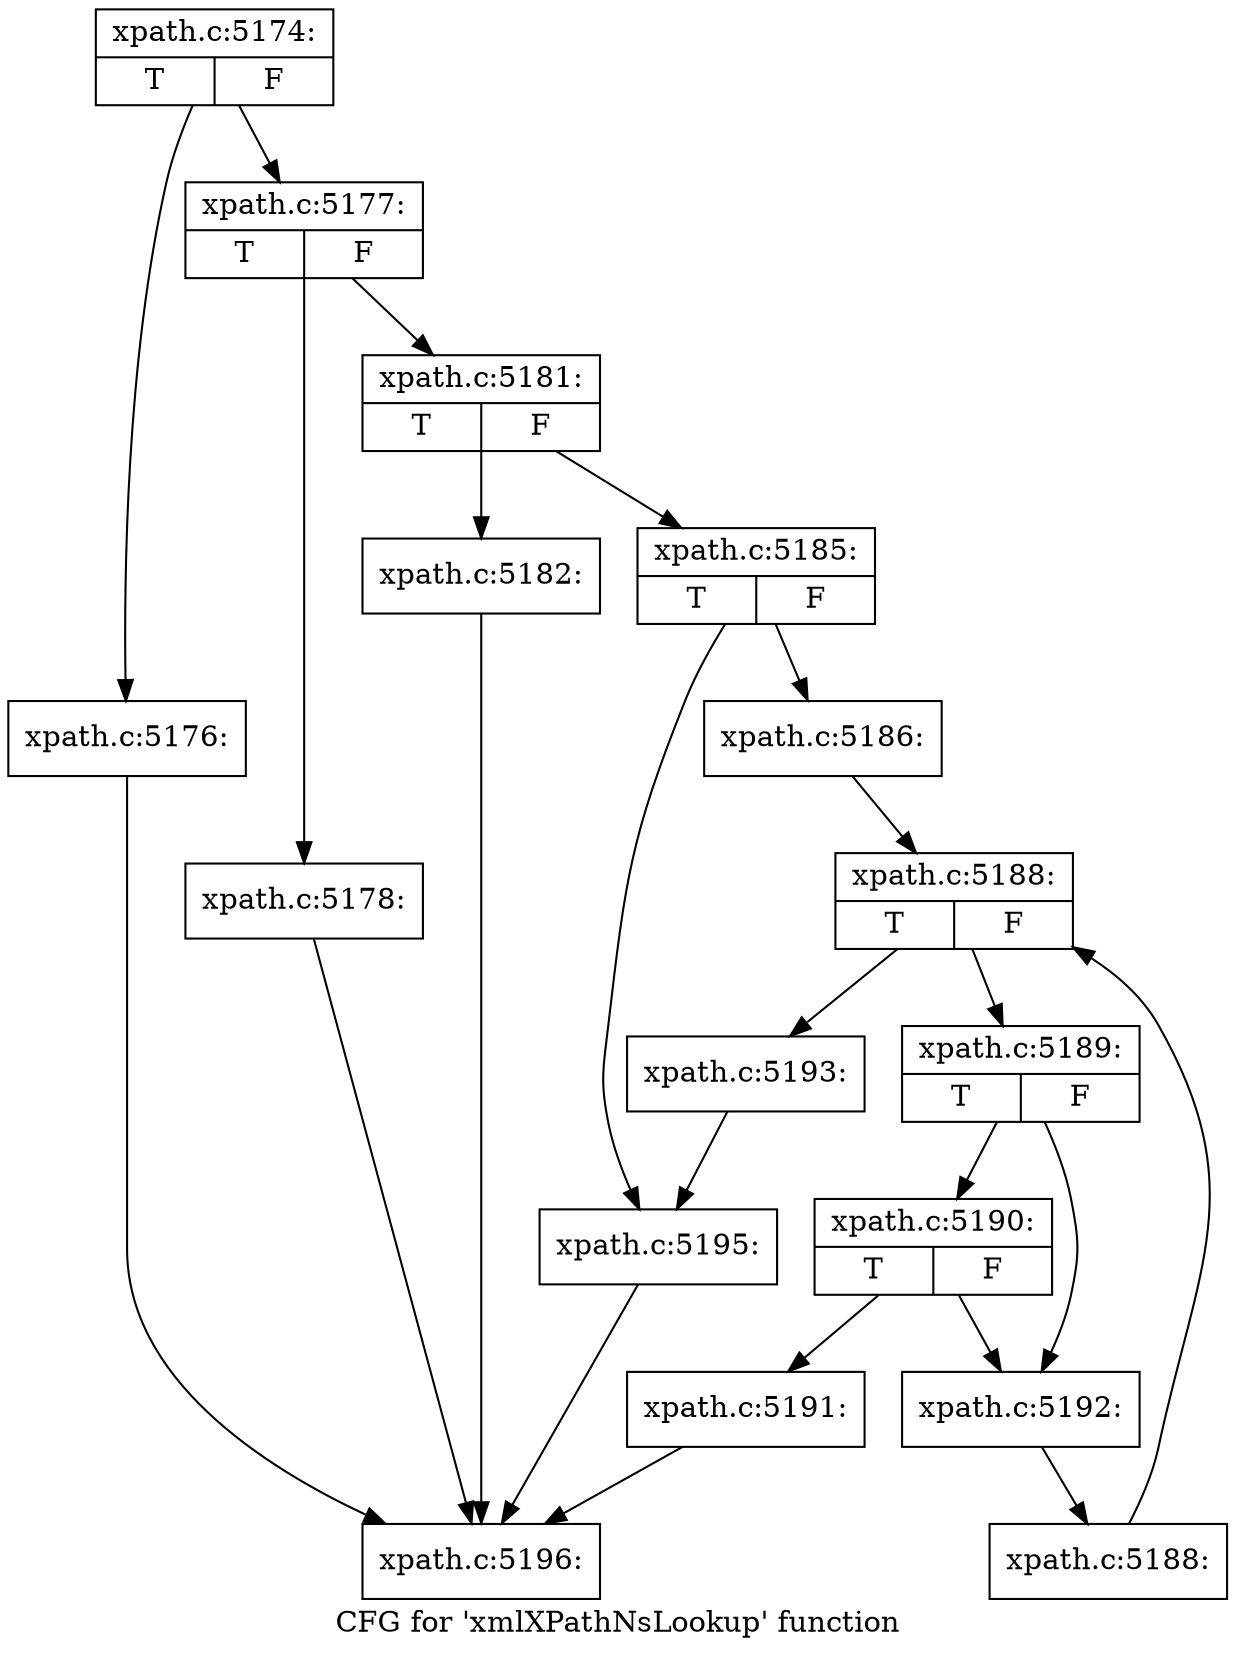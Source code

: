 digraph "CFG for 'xmlXPathNsLookup' function" {
	label="CFG for 'xmlXPathNsLookup' function";

	Node0x55e6b260a090 [shape=record,label="{xpath.c:5174:|{<s0>T|<s1>F}}"];
	Node0x55e6b260a090 -> Node0x55e6b2608510;
	Node0x55e6b260a090 -> Node0x55e6b26123e0;
	Node0x55e6b2608510 [shape=record,label="{xpath.c:5176:}"];
	Node0x55e6b2608510 -> Node0x55e6b260ca50;
	Node0x55e6b26123e0 [shape=record,label="{xpath.c:5177:|{<s0>T|<s1>F}}"];
	Node0x55e6b26123e0 -> Node0x55e6b2612840;
	Node0x55e6b26123e0 -> Node0x55e6b2612890;
	Node0x55e6b2612840 [shape=record,label="{xpath.c:5178:}"];
	Node0x55e6b2612840 -> Node0x55e6b260ca50;
	Node0x55e6b2612890 [shape=record,label="{xpath.c:5181:|{<s0>T|<s1>F}}"];
	Node0x55e6b2612890 -> Node0x55e6b2612cf0;
	Node0x55e6b2612890 -> Node0x55e6b2612d40;
	Node0x55e6b2612cf0 [shape=record,label="{xpath.c:5182:}"];
	Node0x55e6b2612cf0 -> Node0x55e6b260ca50;
	Node0x55e6b2612d40 [shape=record,label="{xpath.c:5185:|{<s0>T|<s1>F}}"];
	Node0x55e6b2612d40 -> Node0x55e6b26134f0;
	Node0x55e6b2612d40 -> Node0x55e6b2613540;
	Node0x55e6b26134f0 [shape=record,label="{xpath.c:5186:}"];
	Node0x55e6b26134f0 -> Node0x55e6b2613d90;
	Node0x55e6b2613d90 [shape=record,label="{xpath.c:5188:|{<s0>T|<s1>F}}"];
	Node0x55e6b2613d90 -> Node0x55e6b2614010;
	Node0x55e6b2613d90 -> Node0x55e6b2613bf0;
	Node0x55e6b2614010 [shape=record,label="{xpath.c:5189:|{<s0>T|<s1>F}}"];
	Node0x55e6b2614010 -> Node0x55e6b26144e0;
	Node0x55e6b2614010 -> Node0x55e6b2614490;
	Node0x55e6b26144e0 [shape=record,label="{xpath.c:5190:|{<s0>T|<s1>F}}"];
	Node0x55e6b26144e0 -> Node0x55e6b2614440;
	Node0x55e6b26144e0 -> Node0x55e6b2614490;
	Node0x55e6b2614440 [shape=record,label="{xpath.c:5191:}"];
	Node0x55e6b2614440 -> Node0x55e6b260ca50;
	Node0x55e6b2614490 [shape=record,label="{xpath.c:5192:}"];
	Node0x55e6b2614490 -> Node0x55e6b2613f80;
	Node0x55e6b2613f80 [shape=record,label="{xpath.c:5188:}"];
	Node0x55e6b2613f80 -> Node0x55e6b2613d90;
	Node0x55e6b2613bf0 [shape=record,label="{xpath.c:5193:}"];
	Node0x55e6b2613bf0 -> Node0x55e6b2613540;
	Node0x55e6b2613540 [shape=record,label="{xpath.c:5195:}"];
	Node0x55e6b2613540 -> Node0x55e6b260ca50;
	Node0x55e6b260ca50 [shape=record,label="{xpath.c:5196:}"];
}
